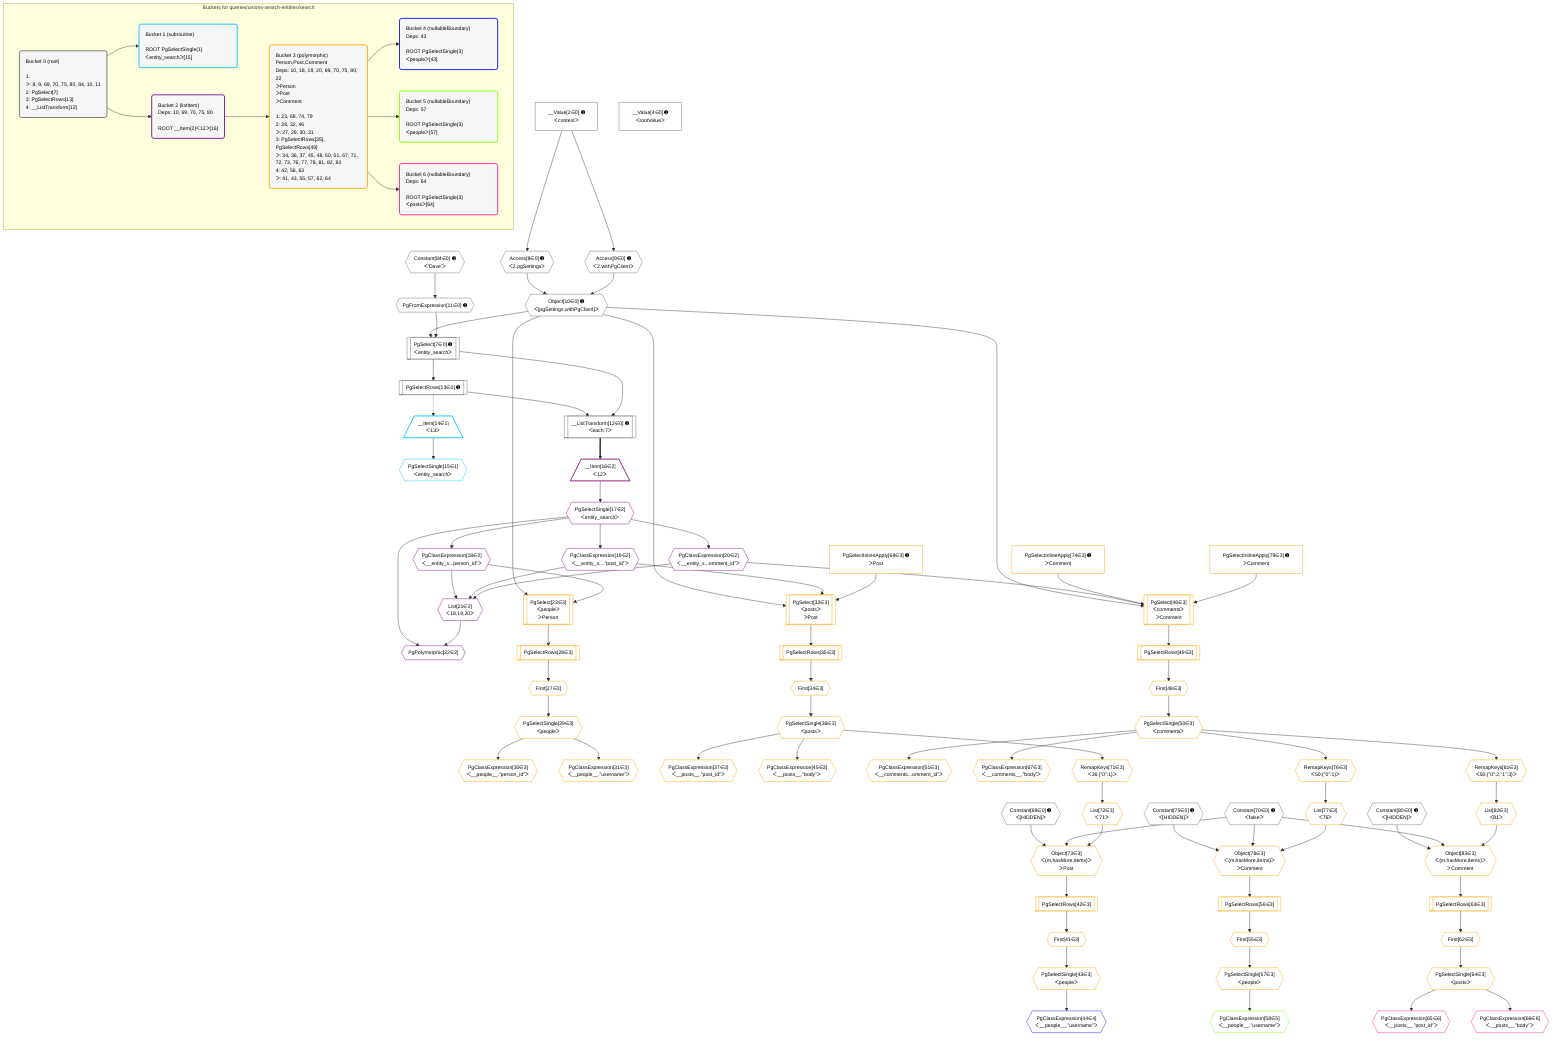 %%{init: {'themeVariables': { 'fontSize': '12px'}}}%%
graph TD
    classDef path fill:#eee,stroke:#000,color:#000
    classDef plan fill:#fff,stroke-width:1px,color:#000
    classDef itemplan fill:#fff,stroke-width:2px,color:#000
    classDef unbatchedplan fill:#dff,stroke-width:1px,color:#000
    classDef sideeffectplan fill:#fcc,stroke-width:2px,color:#000
    classDef bucket fill:#f6f6f6,color:#000,stroke-width:2px,text-align:left


    %% plan dependencies
    PgSelect7[["PgSelect[7∈0] ➊<br />ᐸentity_searchᐳ"]]:::plan
    Object10{{"Object[10∈0] ➊<br />ᐸ{pgSettings,withPgClient}ᐳ"}}:::plan
    PgFromExpression11{{"PgFromExpression[11∈0] ➊"}}:::plan
    Object10 & PgFromExpression11 --> PgSelect7
    Access8{{"Access[8∈0] ➊<br />ᐸ2.pgSettingsᐳ"}}:::plan
    Access9{{"Access[9∈0] ➊<br />ᐸ2.withPgClientᐳ"}}:::plan
    Access8 & Access9 --> Object10
    __ListTransform12[["__ListTransform[12∈0] ➊<br />ᐸeach:7ᐳ"]]:::plan
    PgSelectRows13[["PgSelectRows[13∈0] ➊"]]:::plan
    PgSelectRows13 & PgSelect7 --> __ListTransform12
    __Value2["__Value[2∈0] ➊<br />ᐸcontextᐳ"]:::plan
    __Value2 --> Access8
    __Value2 --> Access9
    Constant84{{"Constant[84∈0] ➊<br />ᐸ'Dave'ᐳ"}}:::plan
    Constant84 --> PgFromExpression11
    PgSelect7 --> PgSelectRows13
    __Value4["__Value[4∈0] ➊<br />ᐸrootValueᐳ"]:::plan
    Constant69{{"Constant[69∈0] ➊<br />ᐸ[HIDDEN]ᐳ"}}:::plan
    Constant70{{"Constant[70∈0] ➊<br />ᐸfalseᐳ"}}:::plan
    Constant75{{"Constant[75∈0] ➊<br />ᐸ[HIDDEN]ᐳ"}}:::plan
    Constant80{{"Constant[80∈0] ➊<br />ᐸ[HIDDEN]ᐳ"}}:::plan
    __Item14[/"__Item[14∈1]<br />ᐸ13ᐳ"\]:::itemplan
    PgSelectRows13 -.-> __Item14
    PgSelectSingle15{{"PgSelectSingle[15∈1]<br />ᐸentity_searchᐳ"}}:::plan
    __Item14 --> PgSelectSingle15
    List21{{"List[21∈2]<br />ᐸ18,19,20ᐳ"}}:::plan
    PgClassExpression18{{"PgClassExpression[18∈2]<br />ᐸ__entity_s...person_id”ᐳ"}}:::plan
    PgClassExpression19{{"PgClassExpression[19∈2]<br />ᐸ__entity_s....”post_id”ᐳ"}}:::plan
    PgClassExpression20{{"PgClassExpression[20∈2]<br />ᐸ__entity_s...omment_id”ᐳ"}}:::plan
    PgClassExpression18 & PgClassExpression19 & PgClassExpression20 --> List21
    PgPolymorphic22{{"PgPolymorphic[22∈2]"}}:::plan
    PgSelectSingle17{{"PgSelectSingle[17∈2]<br />ᐸentity_searchᐳ"}}:::plan
    PgSelectSingle17 & List21 --> PgPolymorphic22
    __Item16[/"__Item[16∈2]<br />ᐸ12ᐳ"\]:::itemplan
    __ListTransform12 ==> __Item16
    __Item16 --> PgSelectSingle17
    PgSelectSingle17 --> PgClassExpression18
    PgSelectSingle17 --> PgClassExpression19
    PgSelectSingle17 --> PgClassExpression20
    PgSelect46[["PgSelect[46∈3]<br />ᐸcommentsᐳ<br />ᐳComment"]]:::plan
    PgSelectInlineApply74["PgSelectInlineApply[74∈3] ➊<br />ᐳComment"]:::plan
    PgSelectInlineApply79["PgSelectInlineApply[79∈3] ➊<br />ᐳComment"]:::plan
    Object10 & PgClassExpression20 & PgSelectInlineApply74 & PgSelectInlineApply79 --> PgSelect46
    PgSelect32[["PgSelect[32∈3]<br />ᐸpostsᐳ<br />ᐳPost"]]:::plan
    PgSelectInlineApply68["PgSelectInlineApply[68∈3] ➊<br />ᐳPost"]:::plan
    Object10 & PgClassExpression19 & PgSelectInlineApply68 --> PgSelect32
    Object73{{"Object[73∈3]<br />ᐸ{m,hasMore,items}ᐳ<br />ᐳPost"}}:::plan
    List72{{"List[72∈3]<br />ᐸ71ᐳ"}}:::plan
    Constant69 & Constant70 & List72 --> Object73
    Object78{{"Object[78∈3]<br />ᐸ{m,hasMore,items}ᐳ<br />ᐳComment"}}:::plan
    List77{{"List[77∈3]<br />ᐸ76ᐳ"}}:::plan
    Constant75 & Constant70 & List77 --> Object78
    Object83{{"Object[83∈3]<br />ᐸ{m,hasMore,items}ᐳ<br />ᐳComment"}}:::plan
    List82{{"List[82∈3]<br />ᐸ81ᐳ"}}:::plan
    Constant80 & Constant70 & List82 --> Object83
    PgSelect23[["PgSelect[23∈3]<br />ᐸpeopleᐳ<br />ᐳPerson"]]:::plan
    Object10 & PgClassExpression18 --> PgSelect23
    First27{{"First[27∈3]"}}:::plan
    PgSelectRows28[["PgSelectRows[28∈3]"]]:::plan
    PgSelectRows28 --> First27
    PgSelect23 --> PgSelectRows28
    PgSelectSingle29{{"PgSelectSingle[29∈3]<br />ᐸpeopleᐳ"}}:::plan
    First27 --> PgSelectSingle29
    PgClassExpression30{{"PgClassExpression[30∈3]<br />ᐸ__people__.”person_id”ᐳ"}}:::plan
    PgSelectSingle29 --> PgClassExpression30
    PgClassExpression31{{"PgClassExpression[31∈3]<br />ᐸ__people__.”username”ᐳ"}}:::plan
    PgSelectSingle29 --> PgClassExpression31
    First34{{"First[34∈3]"}}:::plan
    PgSelectRows35[["PgSelectRows[35∈3]"]]:::plan
    PgSelectRows35 --> First34
    PgSelect32 --> PgSelectRows35
    PgSelectSingle36{{"PgSelectSingle[36∈3]<br />ᐸpostsᐳ"}}:::plan
    First34 --> PgSelectSingle36
    PgClassExpression37{{"PgClassExpression[37∈3]<br />ᐸ__posts__.”post_id”ᐳ"}}:::plan
    PgSelectSingle36 --> PgClassExpression37
    First41{{"First[41∈3]"}}:::plan
    PgSelectRows42[["PgSelectRows[42∈3]"]]:::plan
    PgSelectRows42 --> First41
    Object73 --> PgSelectRows42
    PgSelectSingle43{{"PgSelectSingle[43∈3]<br />ᐸpeopleᐳ"}}:::plan
    First41 --> PgSelectSingle43
    PgClassExpression45{{"PgClassExpression[45∈3]<br />ᐸ__posts__.”body”ᐳ"}}:::plan
    PgSelectSingle36 --> PgClassExpression45
    First48{{"First[48∈3]"}}:::plan
    PgSelectRows49[["PgSelectRows[49∈3]"]]:::plan
    PgSelectRows49 --> First48
    PgSelect46 --> PgSelectRows49
    PgSelectSingle50{{"PgSelectSingle[50∈3]<br />ᐸcommentsᐳ"}}:::plan
    First48 --> PgSelectSingle50
    PgClassExpression51{{"PgClassExpression[51∈3]<br />ᐸ__comments...omment_id”ᐳ"}}:::plan
    PgSelectSingle50 --> PgClassExpression51
    First55{{"First[55∈3]"}}:::plan
    PgSelectRows56[["PgSelectRows[56∈3]"]]:::plan
    PgSelectRows56 --> First55
    Object78 --> PgSelectRows56
    PgSelectSingle57{{"PgSelectSingle[57∈3]<br />ᐸpeopleᐳ"}}:::plan
    First55 --> PgSelectSingle57
    First62{{"First[62∈3]"}}:::plan
    PgSelectRows63[["PgSelectRows[63∈3]"]]:::plan
    PgSelectRows63 --> First62
    Object83 --> PgSelectRows63
    PgSelectSingle64{{"PgSelectSingle[64∈3]<br />ᐸpostsᐳ"}}:::plan
    First62 --> PgSelectSingle64
    PgClassExpression67{{"PgClassExpression[67∈3]<br />ᐸ__comments__.”body”ᐳ"}}:::plan
    PgSelectSingle50 --> PgClassExpression67
    RemapKeys71{{"RemapKeys[71∈3]<br />ᐸ36:{”0”:1}ᐳ"}}:::plan
    PgSelectSingle36 --> RemapKeys71
    RemapKeys71 --> List72
    RemapKeys76{{"RemapKeys[76∈3]<br />ᐸ50:{”0”:1}ᐳ"}}:::plan
    PgSelectSingle50 --> RemapKeys76
    RemapKeys76 --> List77
    RemapKeys81{{"RemapKeys[81∈3]<br />ᐸ50:{”0”:2,”1”:3}ᐳ"}}:::plan
    PgSelectSingle50 --> RemapKeys81
    RemapKeys81 --> List82
    PgClassExpression44{{"PgClassExpression[44∈4]<br />ᐸ__people__.”username”ᐳ"}}:::plan
    PgSelectSingle43 --> PgClassExpression44
    PgClassExpression58{{"PgClassExpression[58∈5]<br />ᐸ__people__.”username”ᐳ"}}:::plan
    PgSelectSingle57 --> PgClassExpression58
    PgClassExpression65{{"PgClassExpression[65∈6]<br />ᐸ__posts__.”post_id”ᐳ"}}:::plan
    PgSelectSingle64 --> PgClassExpression65
    PgClassExpression66{{"PgClassExpression[66∈6]<br />ᐸ__posts__.”body”ᐳ"}}:::plan
    PgSelectSingle64 --> PgClassExpression66

    %% define steps

    subgraph "Buckets for queries/unions-search-entities/search"
    Bucket0("Bucket 0 (root)<br /><br />1: <br />ᐳ: 8, 9, 69, 70, 75, 80, 84, 10, 11<br />2: PgSelect[7]<br />3: PgSelectRows[13]<br />4: __ListTransform[12]"):::bucket
    classDef bucket0 stroke:#696969
    class Bucket0,__Value2,__Value4,PgSelect7,Access8,Access9,Object10,PgFromExpression11,__ListTransform12,PgSelectRows13,Constant69,Constant70,Constant75,Constant80,Constant84 bucket0
    Bucket1("Bucket 1 (subroutine)<br /><br />ROOT PgSelectSingle{1}ᐸentity_searchᐳ[15]"):::bucket
    classDef bucket1 stroke:#00bfff
    class Bucket1,__Item14,PgSelectSingle15 bucket1
    Bucket2("Bucket 2 (listItem)<br />Deps: 10, 69, 70, 75, 80<br /><br />ROOT __Item{2}ᐸ12ᐳ[16]"):::bucket
    classDef bucket2 stroke:#7f007f
    class Bucket2,__Item16,PgSelectSingle17,PgClassExpression18,PgClassExpression19,PgClassExpression20,List21,PgPolymorphic22 bucket2
    Bucket3("Bucket 3 (polymorphic)<br />Person,Post,Comment<br />Deps: 10, 18, 19, 20, 69, 70, 75, 80, 22<br />ᐳPerson<br />ᐳPost<br />ᐳComment<br /><br />1: 23, 68, 74, 79<br />2: 28, 32, 46<br />ᐳ: 27, 29, 30, 31<br />3: PgSelectRows[35], PgSelectRows[49]<br />ᐳ: 34, 36, 37, 45, 48, 50, 51, 67, 71, 72, 73, 76, 77, 78, 81, 82, 83<br />4: 42, 56, 63<br />ᐳ: 41, 43, 55, 57, 62, 64"):::bucket
    classDef bucket3 stroke:#ffa500
    class Bucket3,PgSelect23,First27,PgSelectRows28,PgSelectSingle29,PgClassExpression30,PgClassExpression31,PgSelect32,First34,PgSelectRows35,PgSelectSingle36,PgClassExpression37,First41,PgSelectRows42,PgSelectSingle43,PgClassExpression45,PgSelect46,First48,PgSelectRows49,PgSelectSingle50,PgClassExpression51,First55,PgSelectRows56,PgSelectSingle57,First62,PgSelectRows63,PgSelectSingle64,PgClassExpression67,PgSelectInlineApply68,RemapKeys71,List72,Object73,PgSelectInlineApply74,RemapKeys76,List77,Object78,PgSelectInlineApply79,RemapKeys81,List82,Object83 bucket3
    Bucket4("Bucket 4 (nullableBoundary)<br />Deps: 43<br /><br />ROOT PgSelectSingle{3}ᐸpeopleᐳ[43]"):::bucket
    classDef bucket4 stroke:#0000ff
    class Bucket4,PgClassExpression44 bucket4
    Bucket5("Bucket 5 (nullableBoundary)<br />Deps: 57<br /><br />ROOT PgSelectSingle{3}ᐸpeopleᐳ[57]"):::bucket
    classDef bucket5 stroke:#7fff00
    class Bucket5,PgClassExpression58 bucket5
    Bucket6("Bucket 6 (nullableBoundary)<br />Deps: 64<br /><br />ROOT PgSelectSingle{3}ᐸpostsᐳ[64]"):::bucket
    classDef bucket6 stroke:#ff1493
    class Bucket6,PgClassExpression65,PgClassExpression66 bucket6
    Bucket0 --> Bucket1 & Bucket2
    Bucket2 --> Bucket3
    Bucket3 --> Bucket4 & Bucket5 & Bucket6
    end